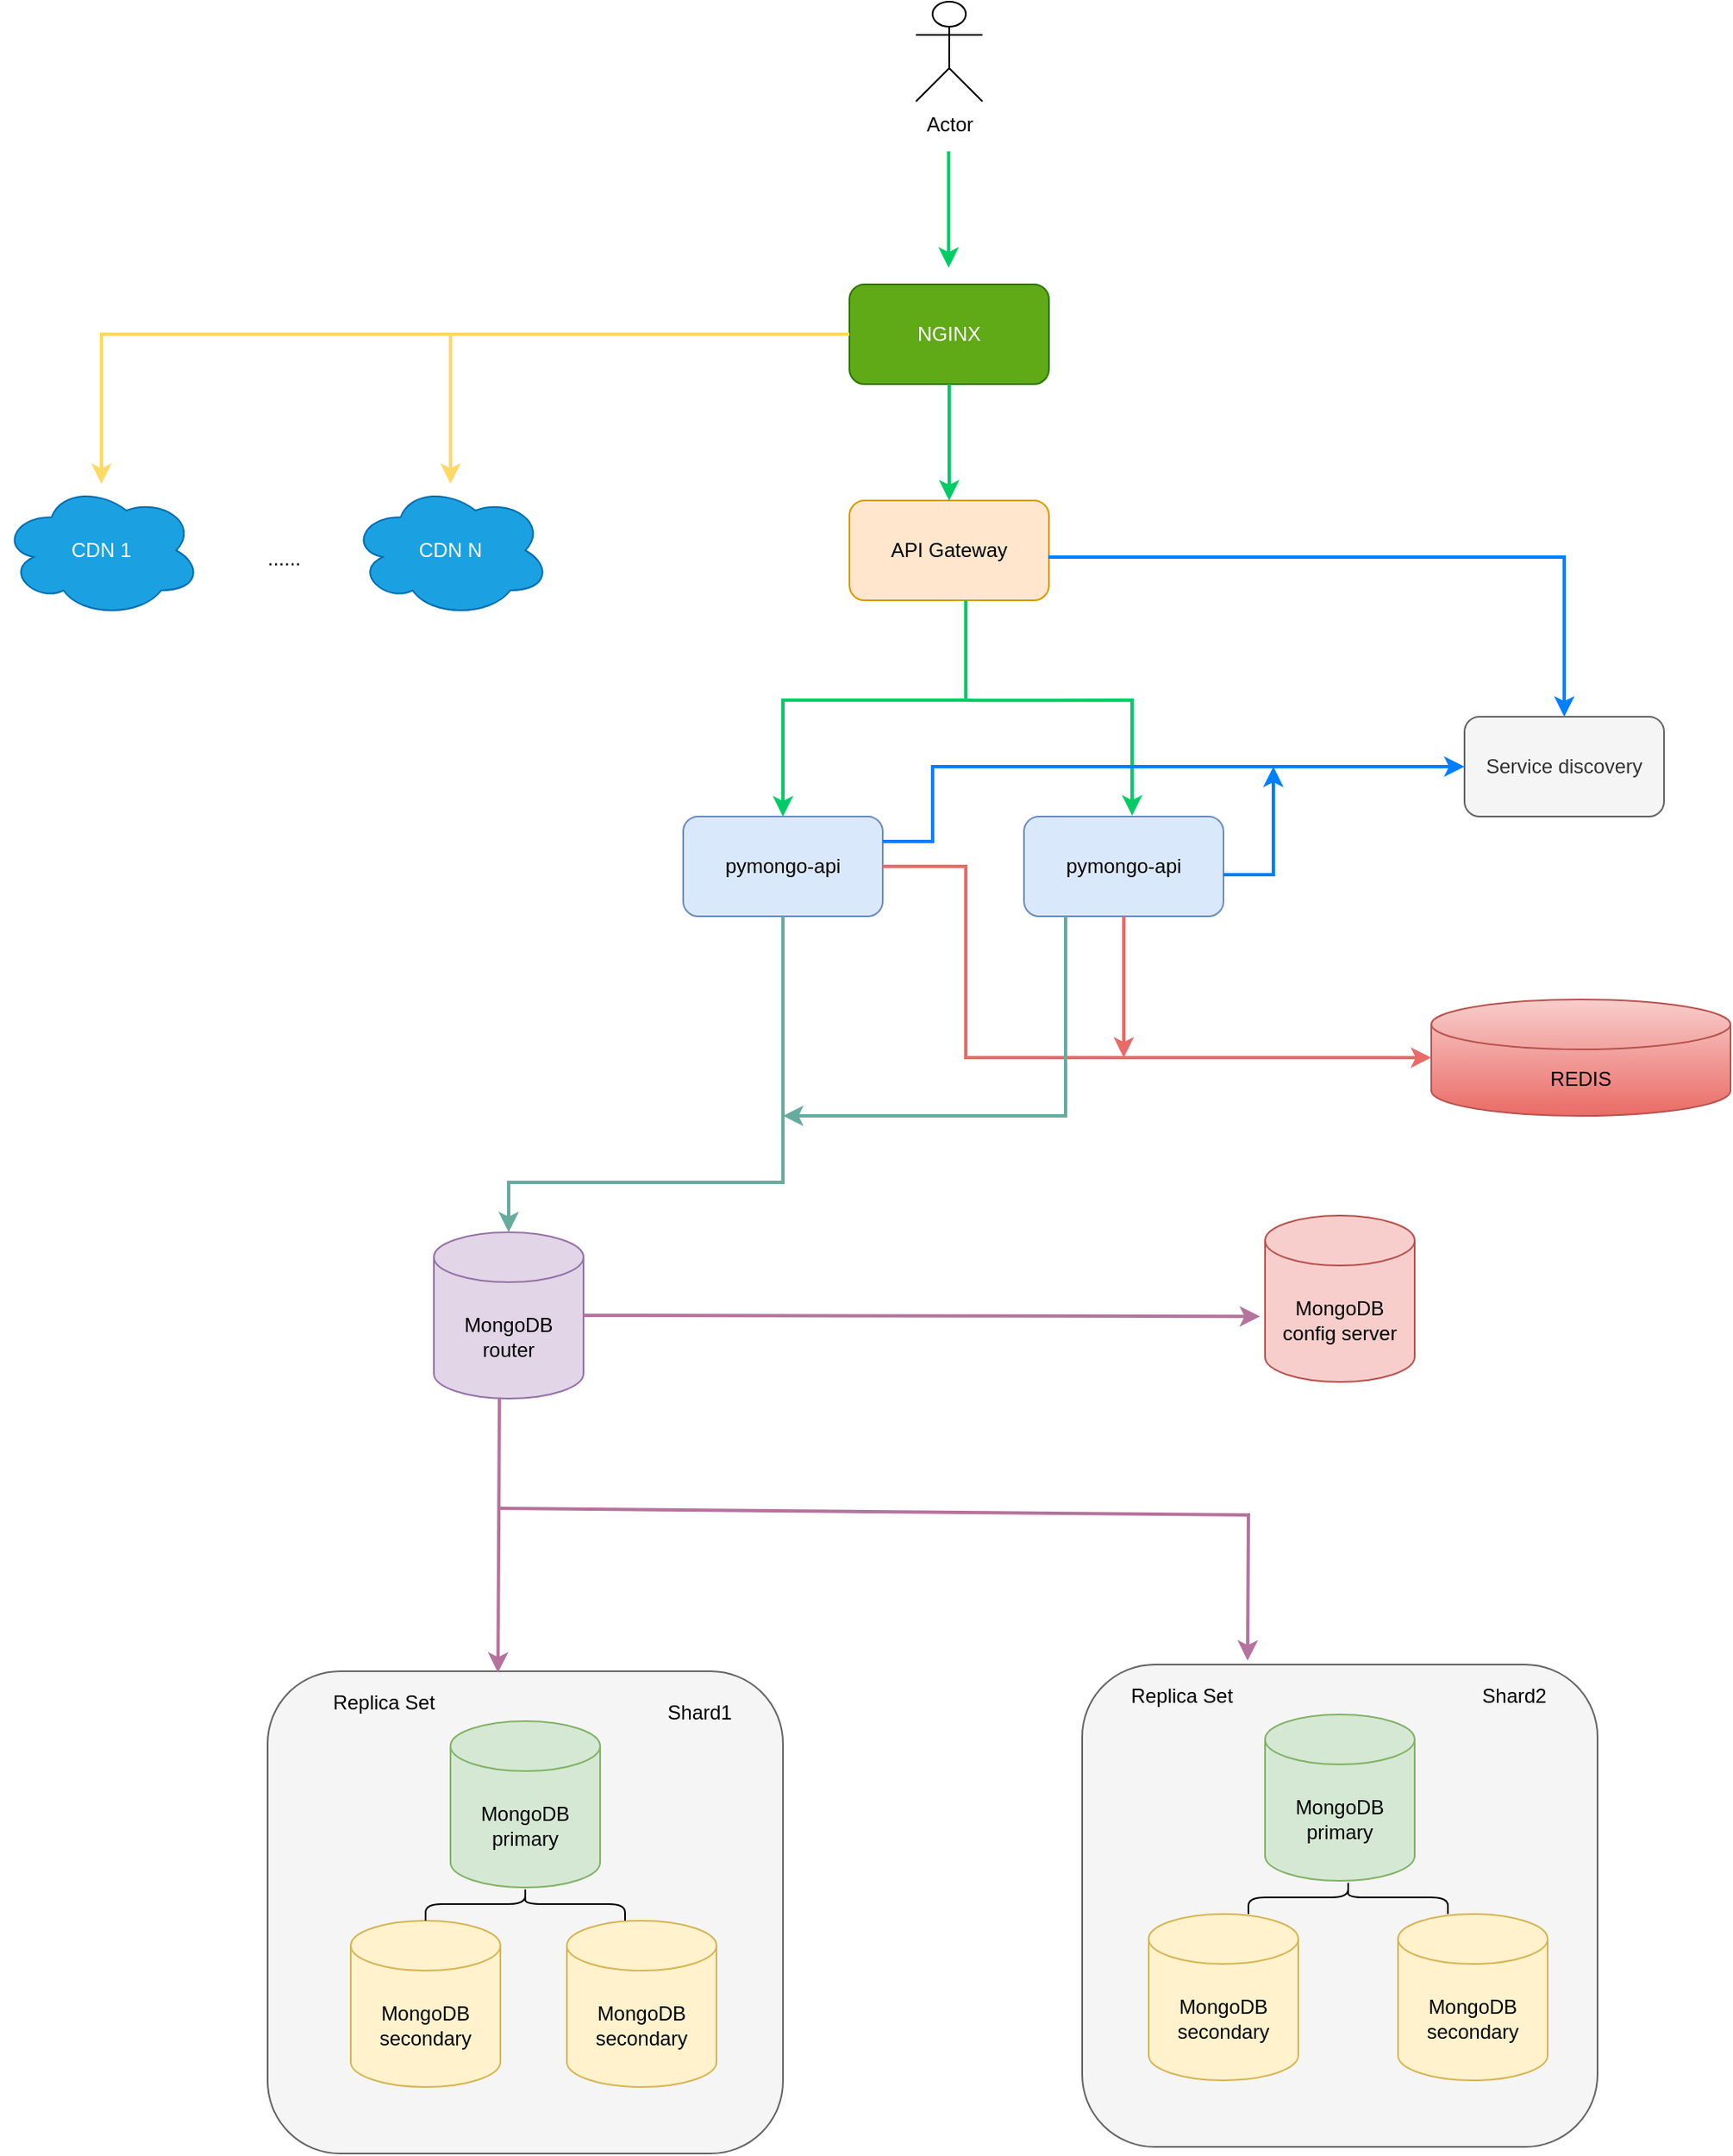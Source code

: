 <mxfile version="24.8.0">
  <diagram name="Page-1" id="-H_mtQnk-PTXWXPvYvuk">
    <mxGraphModel dx="2074" dy="1969" grid="1" gridSize="10" guides="1" tooltips="1" connect="1" arrows="1" fold="1" page="1" pageScale="1" pageWidth="1169" pageHeight="827" math="0" shadow="0">
      <root>
        <mxCell id="0" />
        <mxCell id="1" parent="0" />
        <mxCell id="bxQ7FVcLTLx10-Y_Q1U7-11" value="" style="rounded=1;whiteSpace=wrap;html=1;fillColor=#f5f5f5;fontColor=#333333;strokeColor=#666666;" parent="1" vertex="1">
          <mxGeometry x="700" y="610" width="310" height="290" as="geometry" />
        </mxCell>
        <mxCell id="bxQ7FVcLTLx10-Y_Q1U7-9" value="" style="rounded=1;whiteSpace=wrap;html=1;fillColor=#f5f5f5;fontColor=#333333;strokeColor=#666666;" parent="1" vertex="1">
          <mxGeometry x="210" y="614" width="310" height="290" as="geometry" />
        </mxCell>
        <mxCell id="zA23MoTUsTF4_91t8viU-2" value="MongoDB&lt;div&gt;config server&lt;/div&gt;" style="shape=cylinder3;whiteSpace=wrap;html=1;boundedLbl=1;backgroundOutline=1;size=15;fillColor=#f8cecc;strokeColor=#b85450;" parent="1" vertex="1">
          <mxGeometry x="810" y="340" width="90" height="100" as="geometry" />
        </mxCell>
        <mxCell id="zA23MoTUsTF4_91t8viU-3" value="pymongo-api" style="rounded=1;whiteSpace=wrap;html=1;fillColor=#dae8fc;strokeColor=#6c8ebf;" parent="1" vertex="1">
          <mxGeometry x="665" y="100" width="120" height="60" as="geometry" />
        </mxCell>
        <mxCell id="bxQ7FVcLTLx10-Y_Q1U7-1" value="MongoDB&lt;div&gt;primary&lt;/div&gt;" style="shape=cylinder3;whiteSpace=wrap;html=1;boundedLbl=1;backgroundOutline=1;size=15;fillColor=#d5e8d4;strokeColor=#82b366;" parent="1" vertex="1">
          <mxGeometry x="320" y="644" width="90" height="100" as="geometry" />
        </mxCell>
        <mxCell id="bxQ7FVcLTLx10-Y_Q1U7-3" value="MongoDB&lt;div&gt;router&lt;/div&gt;" style="shape=cylinder3;whiteSpace=wrap;html=1;boundedLbl=1;backgroundOutline=1;size=15;fillColor=#e1d5e7;strokeColor=#9673a6;" parent="1" vertex="1">
          <mxGeometry x="310" y="350" width="90" height="100" as="geometry" />
        </mxCell>
        <mxCell id="bxQ7FVcLTLx10-Y_Q1U7-4" value="MongoDB&lt;div&gt;primary&lt;/div&gt;" style="shape=cylinder3;whiteSpace=wrap;html=1;boundedLbl=1;backgroundOutline=1;size=15;fillColor=#d5e8d4;strokeColor=#82b366;" parent="1" vertex="1">
          <mxGeometry x="810" y="640" width="90" height="100" as="geometry" />
        </mxCell>
        <mxCell id="bxQ7FVcLTLx10-Y_Q1U7-5" value="MongoDB&lt;div&gt;secondary&lt;/div&gt;" style="shape=cylinder3;whiteSpace=wrap;html=1;boundedLbl=1;backgroundOutline=1;size=15;fillColor=#fff2cc;strokeColor=#d6b656;" parent="1" vertex="1">
          <mxGeometry x="260" y="764" width="90" height="100" as="geometry" />
        </mxCell>
        <mxCell id="bxQ7FVcLTLx10-Y_Q1U7-6" value="MongoDB&lt;div&gt;secondary&lt;/div&gt;" style="shape=cylinder3;whiteSpace=wrap;html=1;boundedLbl=1;backgroundOutline=1;size=15;fillColor=#fff2cc;strokeColor=#d6b656;" parent="1" vertex="1">
          <mxGeometry x="390" y="764" width="90" height="100" as="geometry" />
        </mxCell>
        <mxCell id="bxQ7FVcLTLx10-Y_Q1U7-7" value="MongoDB&lt;div&gt;secondary&lt;/div&gt;" style="shape=cylinder3;whiteSpace=wrap;html=1;boundedLbl=1;backgroundOutline=1;size=15;fillColor=#fff2cc;strokeColor=#d6b656;" parent="1" vertex="1">
          <mxGeometry x="740" y="760" width="90" height="100" as="geometry" />
        </mxCell>
        <mxCell id="bxQ7FVcLTLx10-Y_Q1U7-8" value="MongoDB&lt;div&gt;secondary&lt;/div&gt;" style="shape=cylinder3;whiteSpace=wrap;html=1;boundedLbl=1;backgroundOutline=1;size=15;fillColor=#fff2cc;strokeColor=#d6b656;" parent="1" vertex="1">
          <mxGeometry x="890" y="760" width="90" height="100" as="geometry" />
        </mxCell>
        <mxCell id="bxQ7FVcLTLx10-Y_Q1U7-10" value="Replica Set" style="text;html=1;align=center;verticalAlign=middle;whiteSpace=wrap;rounded=0;" parent="1" vertex="1">
          <mxGeometry x="240" y="618" width="80" height="30" as="geometry" />
        </mxCell>
        <mxCell id="bxQ7FVcLTLx10-Y_Q1U7-12" value="Replica Set" style="text;html=1;align=center;verticalAlign=middle;whiteSpace=wrap;rounded=0;" parent="1" vertex="1">
          <mxGeometry x="720" y="614" width="80" height="30" as="geometry" />
        </mxCell>
        <mxCell id="bxQ7FVcLTLx10-Y_Q1U7-13" value="Shard1" style="text;html=1;align=center;verticalAlign=middle;whiteSpace=wrap;rounded=0;" parent="1" vertex="1">
          <mxGeometry x="430" y="624" width="80" height="30" as="geometry" />
        </mxCell>
        <mxCell id="bxQ7FVcLTLx10-Y_Q1U7-14" value="Shard2" style="text;html=1;align=center;verticalAlign=middle;whiteSpace=wrap;rounded=0;" parent="1" vertex="1">
          <mxGeometry x="920" y="614" width="80" height="30" as="geometry" />
        </mxCell>
        <mxCell id="bxQ7FVcLTLx10-Y_Q1U7-16" value="" style="endArrow=classic;html=1;rounded=0;exitX=0.5;exitY=1;exitDx=0;exitDy=0;exitPerimeter=0;strokeWidth=2;entryX=0.447;entryY=0.003;entryDx=0;entryDy=0;entryPerimeter=0;strokeColor=#B5739D;" parent="1" target="bxQ7FVcLTLx10-Y_Q1U7-9" edge="1">
          <mxGeometry width="50" height="50" relative="1" as="geometry">
            <mxPoint x="349.43" y="450" as="sourcePoint" />
            <mxPoint x="350" y="610" as="targetPoint" />
          </mxGeometry>
        </mxCell>
        <mxCell id="bxQ7FVcLTLx10-Y_Q1U7-20" value="" style="endArrow=classic;html=1;rounded=0;exitX=0.5;exitY=1;exitDx=0;exitDy=0;strokeWidth=2;strokeColor=#EA6B66;" parent="1" source="zA23MoTUsTF4_91t8viU-3" edge="1">
          <mxGeometry width="50" height="50" relative="1" as="geometry">
            <mxPoint x="787.29" y="130" as="sourcePoint" />
            <mxPoint x="725" y="245" as="targetPoint" />
            <Array as="points" />
          </mxGeometry>
        </mxCell>
        <mxCell id="bxQ7FVcLTLx10-Y_Q1U7-21" value="" style="shape=curlyBracket;whiteSpace=wrap;html=1;rounded=1;flipH=1;labelPosition=right;verticalLabelPosition=middle;align=left;verticalAlign=middle;direction=south;" parent="1" vertex="1">
          <mxGeometry x="305" y="744" width="120" height="20" as="geometry" />
        </mxCell>
        <mxCell id="bxQ7FVcLTLx10-Y_Q1U7-22" value="" style="shape=curlyBracket;whiteSpace=wrap;html=1;rounded=1;flipH=1;labelPosition=right;verticalLabelPosition=middle;align=left;verticalAlign=middle;direction=south;" parent="1" vertex="1">
          <mxGeometry x="800" y="740" width="120" height="20" as="geometry" />
        </mxCell>
        <mxCell id="bxQ7FVcLTLx10-Y_Q1U7-24" value="" style="endArrow=classic;html=1;rounded=0;entryX=0.321;entryY=-0.008;entryDx=0;entryDy=0;entryPerimeter=0;strokeWidth=2;strokeColor=#B5739D;" parent="1" target="bxQ7FVcLTLx10-Y_Q1U7-11" edge="1">
          <mxGeometry width="50" height="50" relative="1" as="geometry">
            <mxPoint x="350" y="516" as="sourcePoint" />
            <mxPoint x="365" y="624" as="targetPoint" />
            <Array as="points">
              <mxPoint x="800" y="520" />
            </Array>
          </mxGeometry>
        </mxCell>
        <mxCell id="bxQ7FVcLTLx10-Y_Q1U7-25" value="REDIS" style="shape=cylinder3;whiteSpace=wrap;html=1;boundedLbl=1;backgroundOutline=1;size=15;fillColor=#f8cecc;strokeColor=#b85450;gradientColor=#ea6b66;" parent="1" vertex="1">
          <mxGeometry x="910" y="210" width="180" height="70" as="geometry" />
        </mxCell>
        <mxCell id="j2HJOIXOm3k1ufJH1QiE-1" value="pymongo-api" style="rounded=1;whiteSpace=wrap;html=1;fillColor=#dae8fc;strokeColor=#6c8ebf;" vertex="1" parent="1">
          <mxGeometry x="460" y="100" width="120" height="60" as="geometry" />
        </mxCell>
        <mxCell id="j2HJOIXOm3k1ufJH1QiE-2" value="" style="endArrow=classic;html=1;rounded=0;exitX=1;exitY=0.5;exitDx=0;exitDy=0;strokeWidth=2;entryX=0;entryY=0.5;entryDx=0;entryDy=0;entryPerimeter=0;strokeColor=#EA6B66;" edge="1" parent="1" target="bxQ7FVcLTLx10-Y_Q1U7-25">
          <mxGeometry width="50" height="50" relative="1" as="geometry">
            <mxPoint x="580" y="130" as="sourcePoint" />
            <mxPoint x="792.71" y="210" as="targetPoint" />
            <Array as="points">
              <mxPoint x="630" y="130" />
              <mxPoint x="630" y="245" />
            </Array>
          </mxGeometry>
        </mxCell>
        <mxCell id="j2HJOIXOm3k1ufJH1QiE-4" value="" style="endArrow=classic;html=1;rounded=0;exitX=0.5;exitY=1;exitDx=0;exitDy=0;strokeWidth=2;entryX=0.5;entryY=0;entryDx=0;entryDy=0;entryPerimeter=0;strokeColor=#67AB9F;" edge="1" parent="1" target="bxQ7FVcLTLx10-Y_Q1U7-3">
          <mxGeometry width="50" height="50" relative="1" as="geometry">
            <mxPoint x="520" y="160" as="sourcePoint" />
            <mxPoint x="520" y="245" as="targetPoint" />
            <Array as="points">
              <mxPoint x="520" y="320" />
              <mxPoint x="355" y="320" />
            </Array>
          </mxGeometry>
        </mxCell>
        <mxCell id="j2HJOIXOm3k1ufJH1QiE-5" value="" style="endArrow=classic;html=1;rounded=0;exitX=0.5;exitY=1;exitDx=0;exitDy=0;strokeWidth=2;strokeColor=#67AB9F;" edge="1" parent="1">
          <mxGeometry width="50" height="50" relative="1" as="geometry">
            <mxPoint x="690" y="160" as="sourcePoint" />
            <mxPoint x="520" y="280" as="targetPoint" />
            <Array as="points">
              <mxPoint x="690" y="280" />
            </Array>
          </mxGeometry>
        </mxCell>
        <mxCell id="j2HJOIXOm3k1ufJH1QiE-6" value="API Gateway" style="rounded=1;whiteSpace=wrap;html=1;fillColor=#ffe6cc;strokeColor=#d79b00;" vertex="1" parent="1">
          <mxGeometry x="560" y="-90" width="120" height="60" as="geometry" />
        </mxCell>
        <mxCell id="j2HJOIXOm3k1ufJH1QiE-10" value="" style="endArrow=classic;html=1;rounded=0;strokeWidth=2;entryX=0.463;entryY=0.003;entryDx=0;entryDy=0;entryPerimeter=0;strokeColor=#00CC66;" edge="1" parent="1">
          <mxGeometry width="50" height="50" relative="1" as="geometry">
            <mxPoint x="630" y="30" as="sourcePoint" />
            <mxPoint x="520" y="100.0" as="targetPoint" />
            <Array as="points">
              <mxPoint x="610" y="30" />
              <mxPoint x="605" y="30" />
              <mxPoint x="520" y="30" />
            </Array>
          </mxGeometry>
        </mxCell>
        <mxCell id="j2HJOIXOm3k1ufJH1QiE-11" value="" style="endArrow=classic;html=1;rounded=0;strokeWidth=2;entryX=0.542;entryY=-0.009;entryDx=0;entryDy=0;entryPerimeter=0;strokeColor=#00CC66;" edge="1" parent="1" target="zA23MoTUsTF4_91t8viU-3">
          <mxGeometry width="50" height="50" relative="1" as="geometry">
            <mxPoint x="620" y="30" as="sourcePoint" />
            <mxPoint x="550" y="100.18" as="targetPoint" />
            <Array as="points">
              <mxPoint x="630" y="30" />
              <mxPoint x="635" y="30.18" />
              <mxPoint x="730" y="30" />
            </Array>
          </mxGeometry>
        </mxCell>
        <mxCell id="j2HJOIXOm3k1ufJH1QiE-12" value="Service discovery" style="rounded=1;whiteSpace=wrap;html=1;fillColor=#f5f5f5;strokeColor=#666666;fontColor=#333333;" vertex="1" parent="1">
          <mxGeometry x="930" y="40" width="120" height="60" as="geometry" />
        </mxCell>
        <mxCell id="j2HJOIXOm3k1ufJH1QiE-13" value="" style="endArrow=classic;html=1;rounded=0;exitX=0.996;exitY=0.567;exitDx=0;exitDy=0;exitPerimeter=0;strokeWidth=2;entryX=0.5;entryY=0;entryDx=0;entryDy=0;strokeColor=#007FFF;" edge="1" parent="1" source="j2HJOIXOm3k1ufJH1QiE-6" target="j2HJOIXOm3k1ufJH1QiE-12">
          <mxGeometry width="50" height="50" relative="1" as="geometry">
            <mxPoint x="644.87" y="-20" as="sourcePoint" />
            <mxPoint x="740" y="109" as="targetPoint" />
            <Array as="points">
              <mxPoint x="990" y="-56" />
            </Array>
          </mxGeometry>
        </mxCell>
        <mxCell id="j2HJOIXOm3k1ufJH1QiE-14" value="" style="endArrow=classic;html=1;rounded=0;exitX=1;exitY=0.25;exitDx=0;exitDy=0;strokeWidth=2;entryX=0;entryY=0.5;entryDx=0;entryDy=0;strokeColor=#007FFF;" edge="1" parent="1" source="j2HJOIXOm3k1ufJH1QiE-1" target="j2HJOIXOm3k1ufJH1QiE-12">
          <mxGeometry width="50" height="50" relative="1" as="geometry">
            <mxPoint x="678" y="-19" as="sourcePoint" />
            <mxPoint x="1000" y="20" as="targetPoint" />
            <Array as="points">
              <mxPoint x="610" y="115" />
              <mxPoint x="610" y="70" />
              <mxPoint x="880" y="70" />
            </Array>
          </mxGeometry>
        </mxCell>
        <mxCell id="j2HJOIXOm3k1ufJH1QiE-15" value="" style="endArrow=classic;html=1;rounded=0;exitX=1;exitY=0.25;exitDx=0;exitDy=0;strokeWidth=2;strokeColor=#007FFF;" edge="1" parent="1">
          <mxGeometry width="50" height="50" relative="1" as="geometry">
            <mxPoint x="785" y="135" as="sourcePoint" />
            <mxPoint x="815" y="70" as="targetPoint" />
            <Array as="points">
              <mxPoint x="815" y="135" />
              <mxPoint x="815" y="90" />
            </Array>
          </mxGeometry>
        </mxCell>
        <mxCell id="j2HJOIXOm3k1ufJH1QiE-16" value="" style="endArrow=none;html=1;rounded=0;strokeWidth=2;strokeColor=#00CC66;" edge="1" parent="1">
          <mxGeometry width="50" height="50" relative="1" as="geometry">
            <mxPoint x="630" y="30" as="sourcePoint" />
            <mxPoint x="630" y="-30" as="targetPoint" />
          </mxGeometry>
        </mxCell>
        <mxCell id="j2HJOIXOm3k1ufJH1QiE-17" value="" style="endArrow=classic;html=1;rounded=0;entryX=-0.033;entryY=0.606;entryDx=0;entryDy=0;entryPerimeter=0;strokeWidth=2;strokeColor=#B5739D;" edge="1" parent="1" target="zA23MoTUsTF4_91t8viU-2">
          <mxGeometry width="50" height="50" relative="1" as="geometry">
            <mxPoint x="400" y="400" as="sourcePoint" />
            <mxPoint x="850" y="492" as="targetPoint" />
            <Array as="points" />
          </mxGeometry>
        </mxCell>
        <mxCell id="j2HJOIXOm3k1ufJH1QiE-18" value="NGINX" style="rounded=1;whiteSpace=wrap;html=1;fillColor=#60a917;fontColor=#ffffff;strokeColor=#2D7600;" vertex="1" parent="1">
          <mxGeometry x="560" y="-220" width="120" height="60" as="geometry" />
        </mxCell>
        <mxCell id="j2HJOIXOm3k1ufJH1QiE-19" value="CDN 1" style="ellipse;shape=cloud;whiteSpace=wrap;html=1;fillColor=#1ba1e2;fontColor=#ffffff;strokeColor=#006EAF;" vertex="1" parent="1">
          <mxGeometry x="50" y="-100" width="120" height="80" as="geometry" />
        </mxCell>
        <mxCell id="j2HJOIXOm3k1ufJH1QiE-20" value="" style="endArrow=classic;html=1;rounded=0;exitX=0;exitY=0.5;exitDx=0;exitDy=0;strokeWidth=2;strokeColor=#FFD966;" edge="1" parent="1" source="j2HJOIXOm3k1ufJH1QiE-18" target="j2HJOIXOm3k1ufJH1QiE-19">
          <mxGeometry width="50" height="50" relative="1" as="geometry">
            <mxPoint x="470" y="80" as="sourcePoint" />
            <mxPoint x="520" y="30" as="targetPoint" />
            <Array as="points">
              <mxPoint x="110" y="-190" />
            </Array>
          </mxGeometry>
        </mxCell>
        <mxCell id="j2HJOIXOm3k1ufJH1QiE-21" value="" style="endArrow=classic;html=1;rounded=0;exitX=0.5;exitY=1;exitDx=0;exitDy=0;entryX=0.5;entryY=0;entryDx=0;entryDy=0;strokeWidth=2;strokeColor=#00CC66;" edge="1" parent="1" source="j2HJOIXOm3k1ufJH1QiE-18" target="j2HJOIXOm3k1ufJH1QiE-6">
          <mxGeometry width="50" height="50" relative="1" as="geometry">
            <mxPoint x="430" y="20" as="sourcePoint" />
            <mxPoint x="480" y="-30" as="targetPoint" />
          </mxGeometry>
        </mxCell>
        <mxCell id="j2HJOIXOm3k1ufJH1QiE-22" value="Actor" style="shape=umlActor;verticalLabelPosition=bottom;verticalAlign=top;html=1;" vertex="1" parent="1">
          <mxGeometry x="600" y="-390" width="40" height="60" as="geometry" />
        </mxCell>
        <mxCell id="j2HJOIXOm3k1ufJH1QiE-23" value="" style="endArrow=classic;html=1;rounded=0;exitX=0.5;exitY=1;exitDx=0;exitDy=0;entryX=0.5;entryY=0;entryDx=0;entryDy=0;strokeWidth=2;strokeColor=#00CC66;" edge="1" parent="1">
          <mxGeometry width="50" height="50" relative="1" as="geometry">
            <mxPoint x="619.66" y="-300" as="sourcePoint" />
            <mxPoint x="619.66" y="-230" as="targetPoint" />
          </mxGeometry>
        </mxCell>
        <mxCell id="j2HJOIXOm3k1ufJH1QiE-24" value="CDN N" style="ellipse;shape=cloud;whiteSpace=wrap;html=1;fillColor=#1ba1e2;fontColor=#ffffff;strokeColor=#006EAF;" vertex="1" parent="1">
          <mxGeometry x="260" y="-100" width="120" height="80" as="geometry" />
        </mxCell>
        <mxCell id="j2HJOIXOm3k1ufJH1QiE-25" value="......" style="text;html=1;align=center;verticalAlign=middle;whiteSpace=wrap;rounded=0;" vertex="1" parent="1">
          <mxGeometry x="190" y="-70" width="60" height="30" as="geometry" />
        </mxCell>
        <mxCell id="j2HJOIXOm3k1ufJH1QiE-26" value="" style="endArrow=classic;html=1;rounded=0;exitX=0.5;exitY=1;exitDx=0;exitDy=0;strokeWidth=2;strokeColor=#FFD966;" edge="1" parent="1" target="j2HJOIXOm3k1ufJH1QiE-24">
          <mxGeometry width="50" height="50" relative="1" as="geometry">
            <mxPoint x="320" y="-190" as="sourcePoint" />
            <mxPoint x="320" y="-120" as="targetPoint" />
          </mxGeometry>
        </mxCell>
      </root>
    </mxGraphModel>
  </diagram>
</mxfile>
